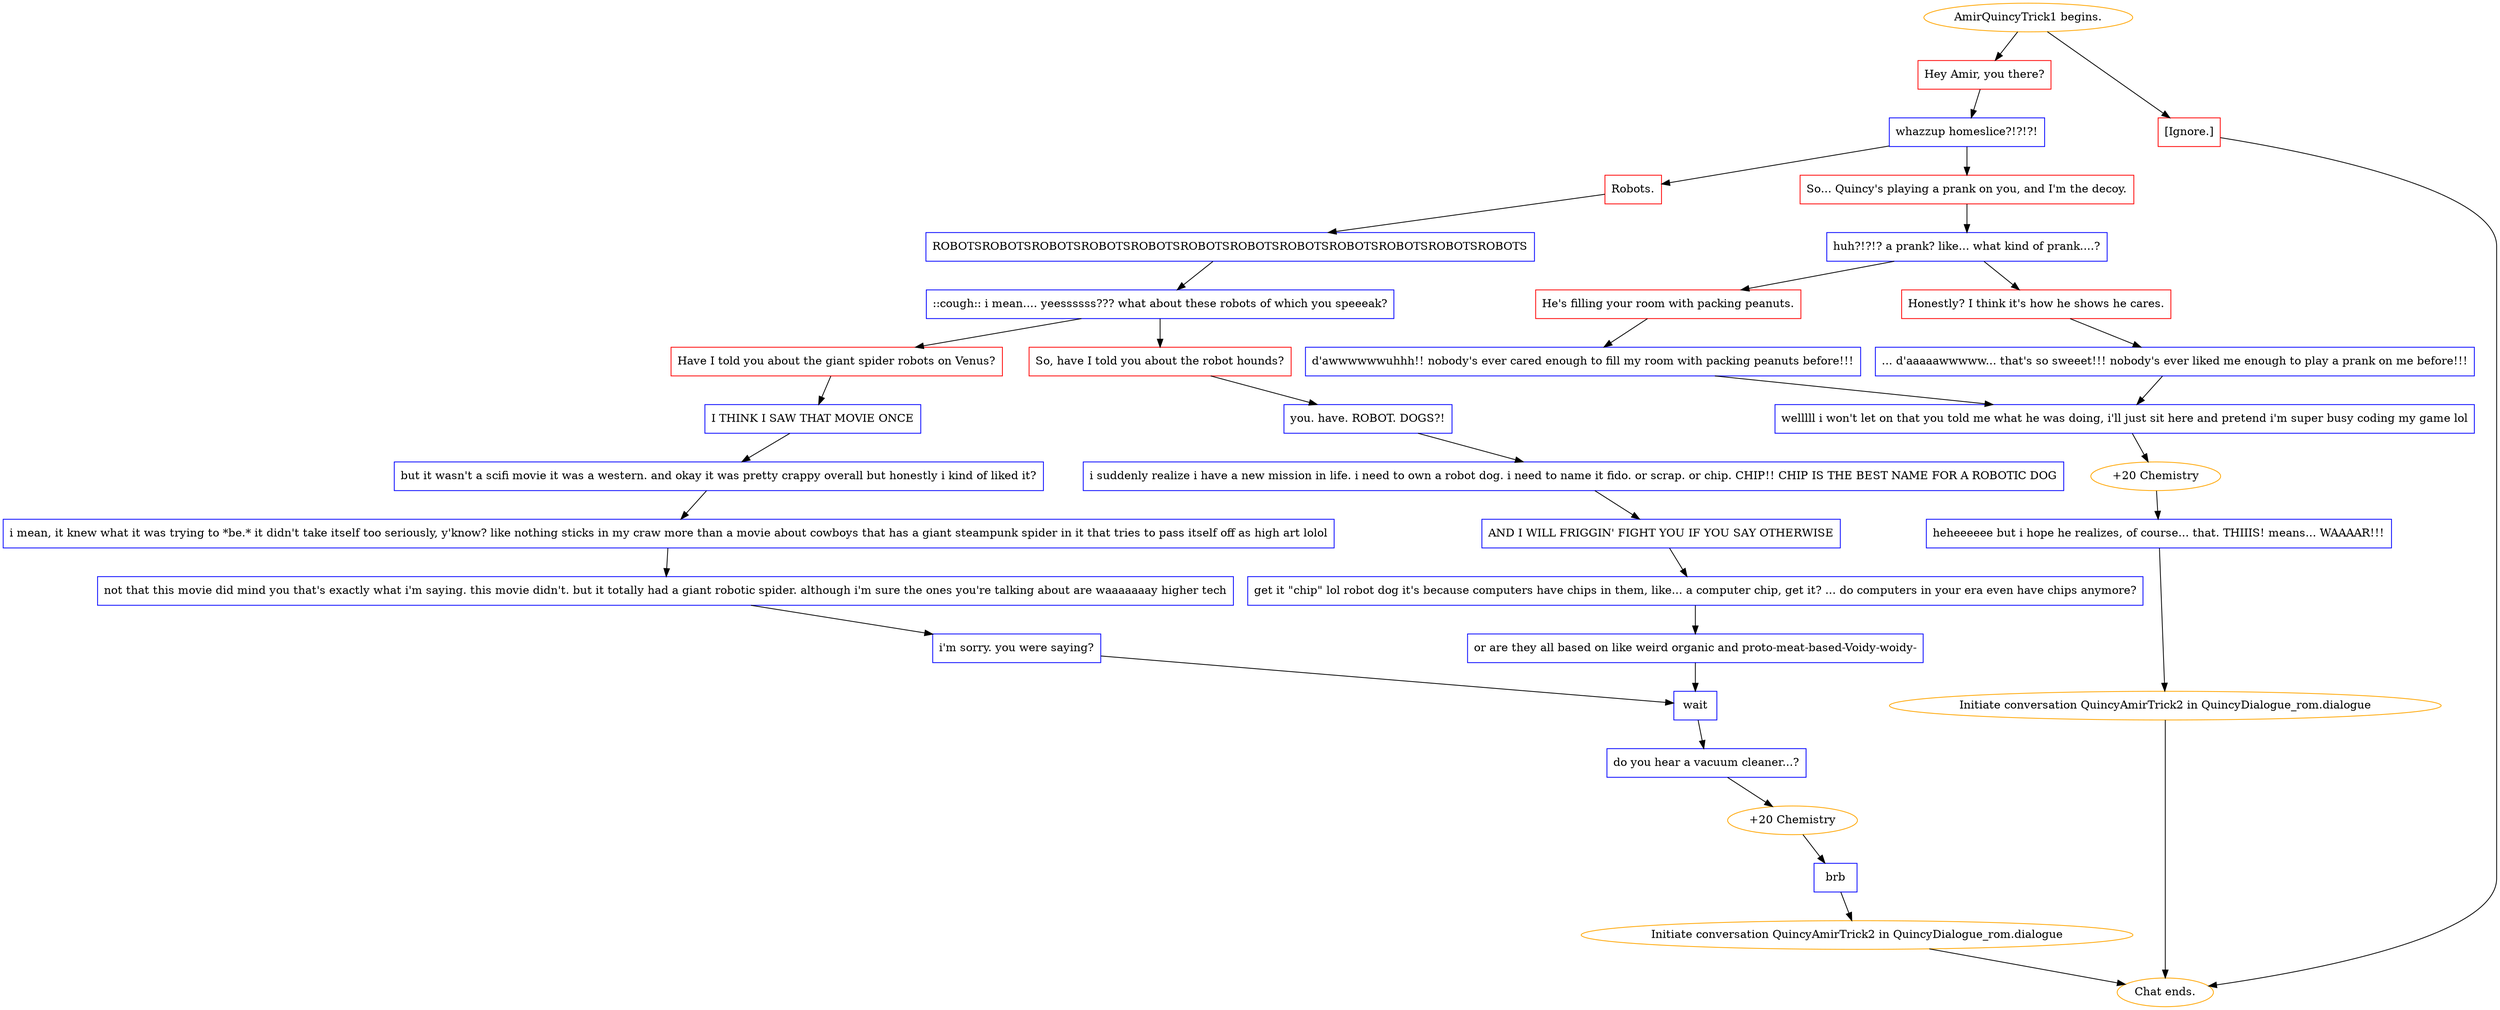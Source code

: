 digraph {
	"AmirQuincyTrick1 begins." [color=orange];
		"AmirQuincyTrick1 begins." -> 3493;
		"AmirQuincyTrick1 begins." -> 3495;
	3493 [label="Hey Amir, you there?",shape=box,color=red];
		3493 -> 3494;
	3495 [label="[Ignore.]",shape=box,color=red];
		3495 -> "Chat ends.";
	3494 [label="whazzup homeslice?!?!?!",shape=box,color=blue];
		3494 -> 3497;
		3494 -> 3498;
	"Chat ends." [color=orange];
	3497 [label="Robots.",shape=box,color=red];
		3497 -> 3499;
	3498 [label="So... Quincy's playing a prank on you, and I'm the decoy.",shape=box,color=red];
		3498 -> 3500;
	3499 [label="ROBOTSROBOTSROBOTSROBOTSROBOTSROBOTSROBOTSROBOTSROBOTSROBOTSROBOTSROBOTS",shape=box,color=blue];
		3499 -> 3501;
	3500 [label="huh?!?!? a prank? like... what kind of prank....?",shape=box,color=blue];
		3500 -> 3502;
		3500 -> 3503;
	3501 [label="::cough:: i mean.... yeessssss??? what about these robots of which you speeeak?",shape=box,color=blue];
		3501 -> 3504;
		3501 -> 3505;
	3502 [label="He's filling your room with packing peanuts.",shape=box,color=red];
		3502 -> 3506;
	3503 [label="Honestly? I think it's how he shows he cares.",shape=box,color=red];
		3503 -> 3507;
	3504 [label="Have I told you about the giant spider robots on Venus?",shape=box,color=red];
		3504 -> 3508;
	3505 [label="So, have I told you about the robot hounds?",shape=box,color=red];
		3505 -> 3509;
	3506 [label="d'awwwwwwuhhh!! nobody's ever cared enough to fill my room with packing peanuts before!!!",shape=box,color=blue];
		3506 -> 3510;
	3507 [label="... d'aaaaawwwww... that's so sweeet!!! nobody's ever liked me enough to play a prank on me before!!!",shape=box,color=blue];
		3507 -> 3510;
	3508 [label="I THINK I SAW THAT MOVIE ONCE",shape=box,color=blue];
		3508 -> 3511;
	3509 [label="you. have. ROBOT. DOGS?!",shape=box,color=blue];
		3509 -> 3512;
	3510 [label="welllll i won't let on that you told me what he was doing, i'll just sit here and pretend i'm super busy coding my game lol",shape=box,color=blue];
		3510 -> 3524;
	3511 [label="but it wasn't a scifi movie it was a western. and okay it was pretty crappy overall but honestly i kind of liked it?",shape=box,color=blue];
		3511 -> 3513;
	3512 [label="i suddenly realize i have a new mission in life. i need to own a robot dog. i need to name it fido. or scrap. or chip. CHIP!! CHIP IS THE BEST NAME FOR A ROBOTIC DOG",shape=box,color=blue];
		3512 -> 3514;
	3524 [label="+20 Chemistry",color=orange];
		3524 -> 3526;
	3513 [label="i mean, it knew what it was trying to *be.* it didn't take itself too seriously, y'know? like nothing sticks in my craw more than a movie about cowboys that has a giant steampunk spider in it that tries to pass itself off as high art lolol",shape=box,color=blue];
		3513 -> 3515;
	3514 [label="AND I WILL FRIGGIN' FIGHT YOU IF YOU SAY OTHERWISE",shape=box,color=blue];
		3514 -> 3516;
	3526 [label="heheeeeee but i hope he realizes, of course... that. THIIIS! means... WAAAAR!!!",shape=box,color=blue];
		3526 -> 3592;
	3515 [label="not that this movie did mind you that's exactly what i'm saying. this movie didn't. but it totally had a giant robotic spider. although i'm sure the ones you're talking about are waaaaaaay higher tech",shape=box,color=blue];
		3515 -> 3517;
	3516 [label="get it \"chip\" lol robot dog it's because computers have chips in them, like... a computer chip, get it? ... do computers in your era even have chips anymore?",shape=box,color=blue];
		3516 -> 3518;
	3592 [label="Initiate conversation QuincyAmirTrick2 in QuincyDialogue_rom.dialogue",color=orange];
		3592 -> "Chat ends.";
	3517 [label="i'm sorry. you were saying?",shape=box,color=blue];
		3517 -> 3519;
	3518 [label="or are they all based on like weird organic and proto-meat-based-Voidy-woidy-",shape=box,color=blue];
		3518 -> 3519;
	3519 [label="wait",shape=box,color=blue];
		3519 -> 3520;
	3520 [label="do you hear a vacuum cleaner...?",shape=box,color=blue];
		3520 -> 3522;
	3522 [label="+20 Chemistry",color=orange];
		3522 -> 3521;
	3521 [label="brb",shape=box,color=blue];
		3521 -> 3593;
	3593 [label="Initiate conversation QuincyAmirTrick2 in QuincyDialogue_rom.dialogue",color=orange];
		3593 -> "Chat ends.";
}